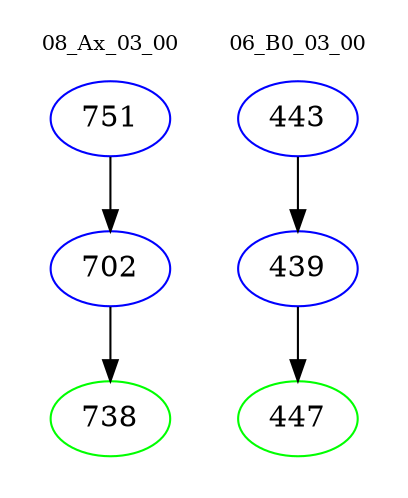 digraph{
subgraph cluster_0 {
color = white
label = "08_Ax_03_00";
fontsize=10;
T0_751 [label="751", color="blue"]
T0_751 -> T0_702 [color="black"]
T0_702 [label="702", color="blue"]
T0_702 -> T0_738 [color="black"]
T0_738 [label="738", color="green"]
}
subgraph cluster_1 {
color = white
label = "06_B0_03_00";
fontsize=10;
T1_443 [label="443", color="blue"]
T1_443 -> T1_439 [color="black"]
T1_439 [label="439", color="blue"]
T1_439 -> T1_447 [color="black"]
T1_447 [label="447", color="green"]
}
}
